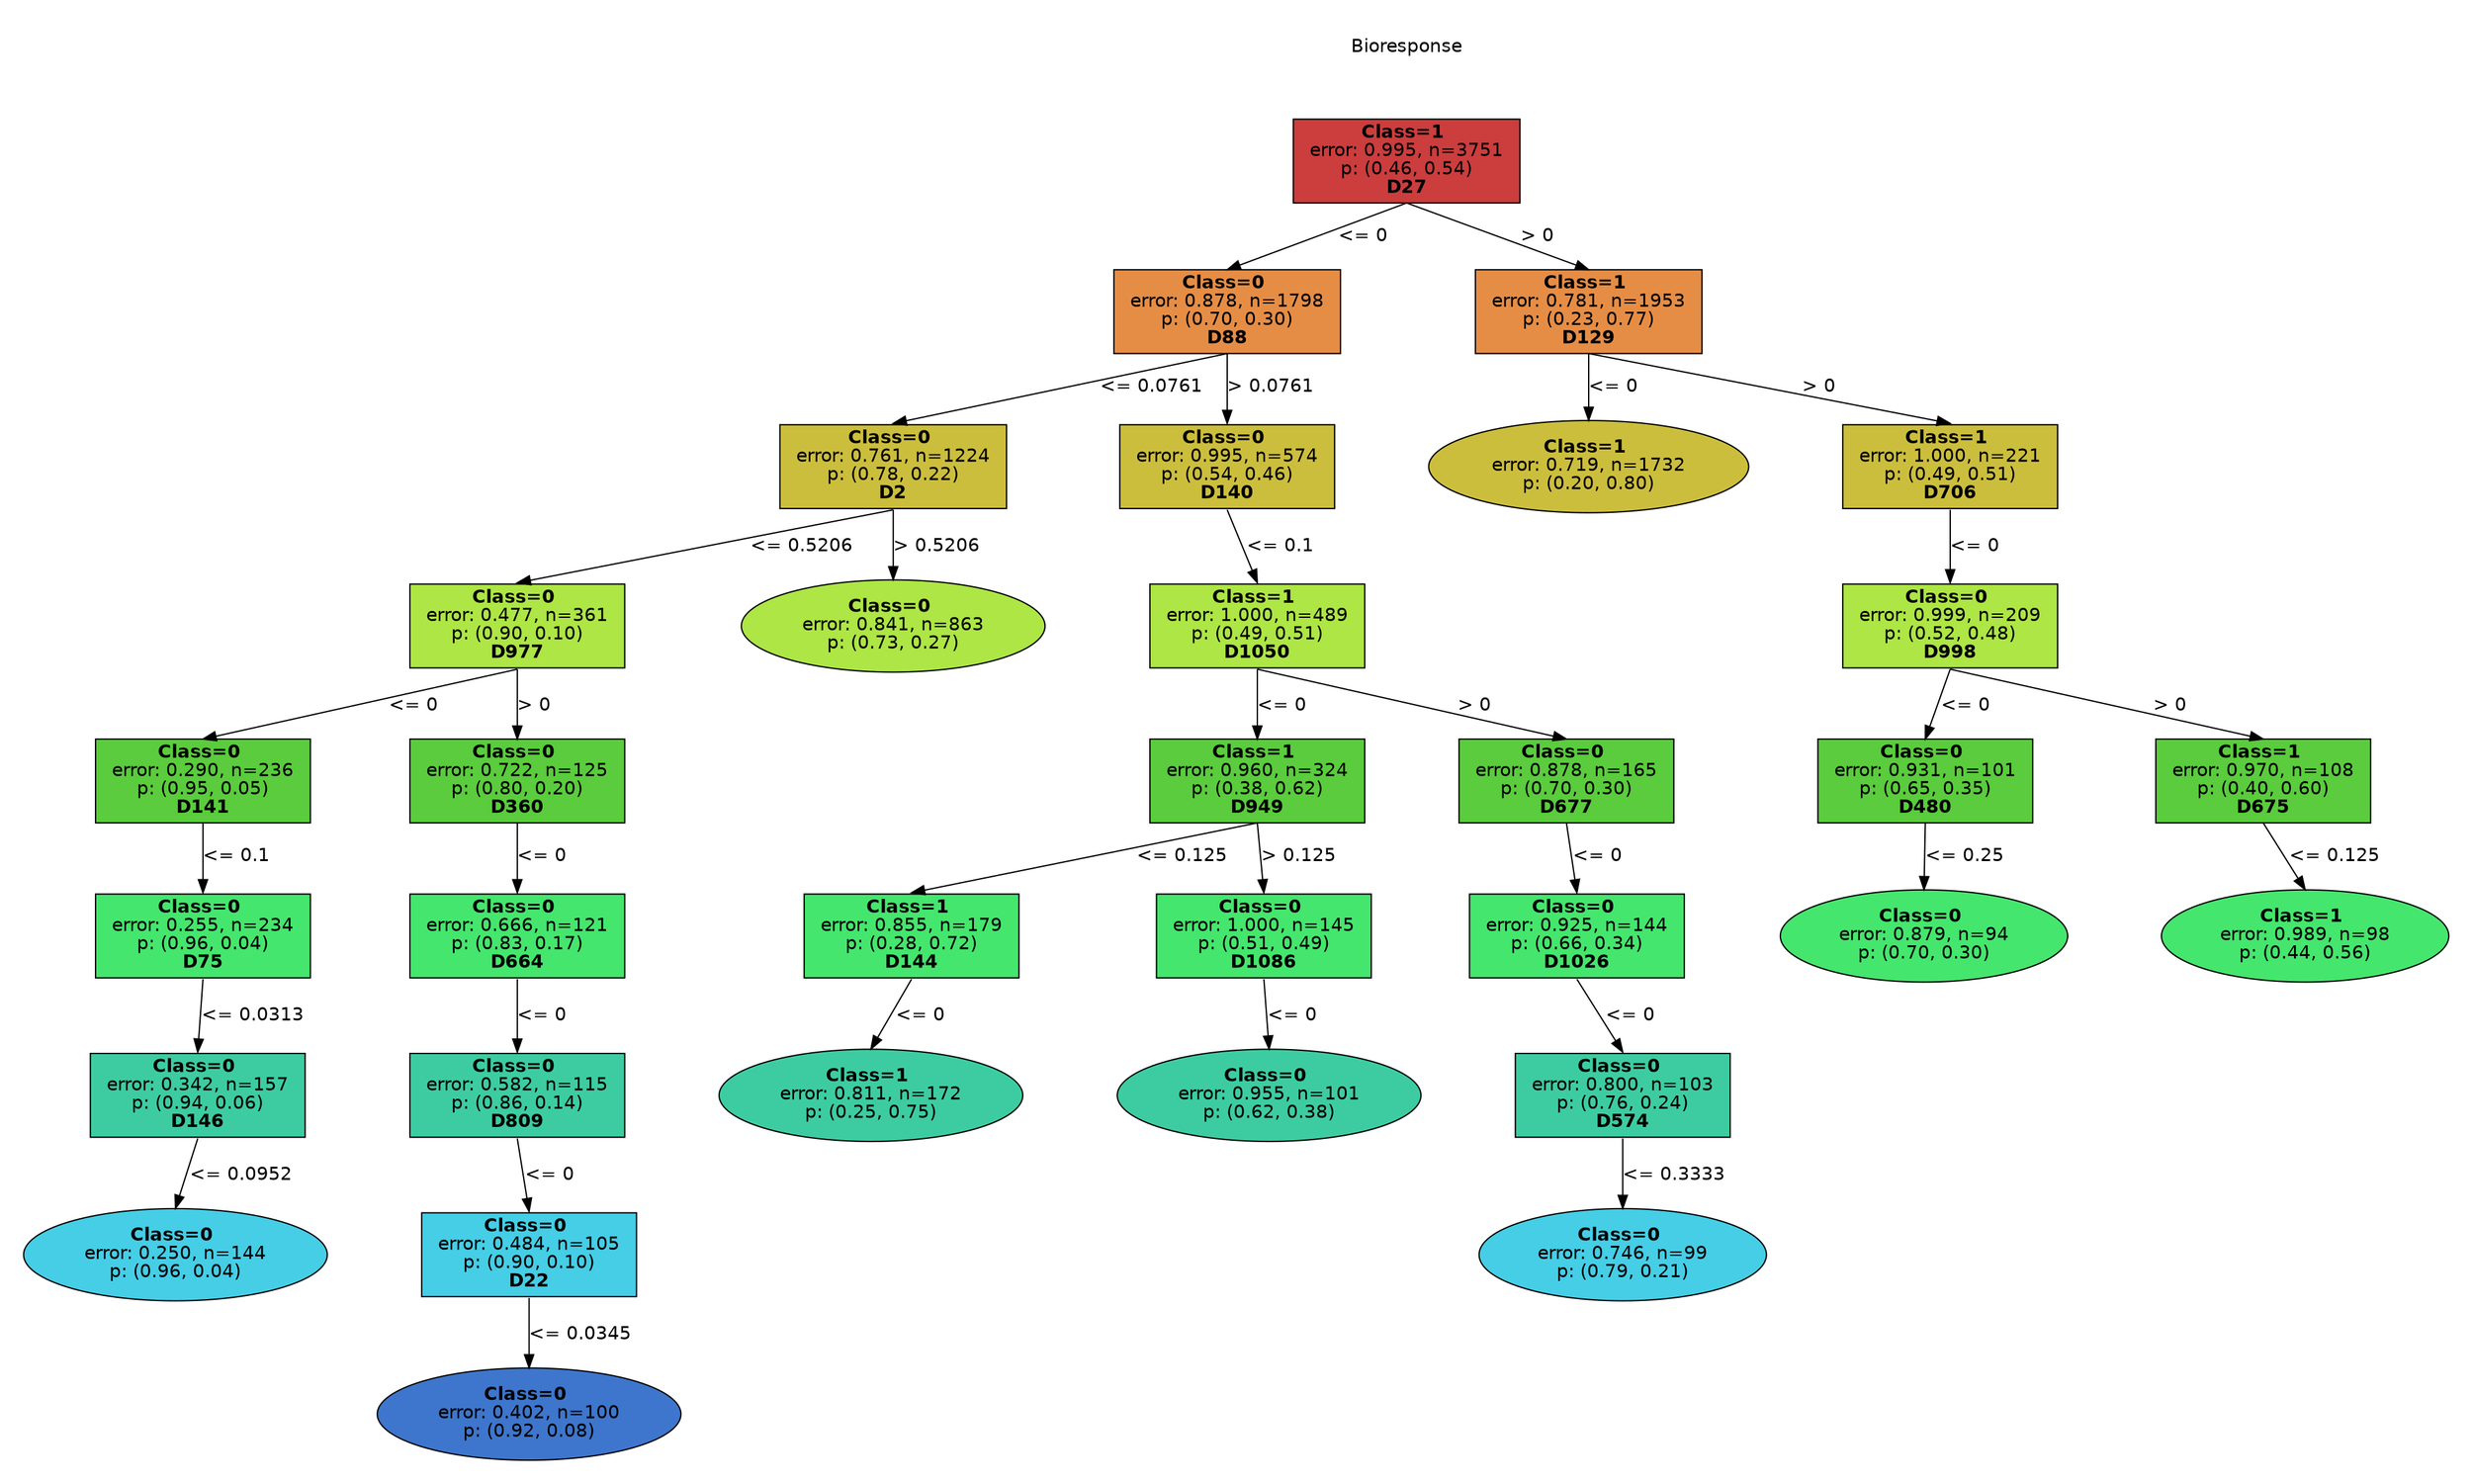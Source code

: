 digraph Tree {
splines=false;
graph [pad=".25", ranksep="0.5", nodesep="1"];
node [shape=rect, style="filled", color="black", fontname="helvetica",fillcolor="white"] ;
edge [fontname="helvetica"] ;
0 [label="Bioresponse", shape=plaintext];
0:s -> 1:n [style=invis];   
1 [label=<<b> Class=1 </b> <br/> error: 0.995, n=3751 <br/> p: (0.46, 0.54) <br/><b>D27</b>>, fillcolor="0.000 0.7 0.800", shape="rect"];
2 [label=<<b> Class=0 </b> <br/> error: 0.878, n=1798 <br/> p: (0.70, 0.30) <br/><b>D88</b>>, fillcolor="0.075 0.7 0.900", shape="rect"];
1:s -> 2:n [label="<= 0"] ;
3 [label=<<b> Class=0 </b> <br/> error: 0.761, n=1224 <br/> p: (0.78, 0.22) <br/><b>D2</b>>, fillcolor="0.150 0.7 0.800", shape="rect"];
2:s -> 3:n [label="<= 0.0761"] ;
4 [label=<<b> Class=0 </b> <br/> error: 0.477, n=361 <br/> p: (0.90, 0.10) <br/><b>D977</b>>, fillcolor="0.225 0.7 0.900", shape="rect"];
3:s -> 4:n [label="<= 0.5206"] ;
5 [label=<<b> Class=0 </b> <br/> error: 0.290, n=236 <br/> p: (0.95, 0.05) <br/><b>D141</b>>, fillcolor="0.300 0.7 0.800", shape="rect"];
4:s -> 5:n [label="<= 0"] ;
6 [label=<<b> Class=0 </b> <br/> error: 0.255, n=234 <br/> p: (0.96, 0.04) <br/><b>D75</b>>, fillcolor="0.375 0.7 0.900", shape="rect"];
5:s -> 6:n [label="<= 0.1"] ;
7 [label=<<b> Class=0 </b> <br/> error: 0.342, n=157 <br/> p: (0.94, 0.06) <br/><b>D146</b>>, fillcolor="0.450 0.7 0.800", shape="rect"];
6:s -> 7:n [label="<= 0.0313"] ;
8 [label=<<b> Class=0 </b> <br/> error: 0.250, n=144 <br/> p: (0.96, 0.04) >, fillcolor="0.525 0.7 0.900", shape="oval"];
7:s -> 8:n [label="<= 0.0952"] ;
9 [label=<<b> Class=0 </b> <br/> error: 0.722, n=125 <br/> p: (0.80, 0.20) <br/><b>D360</b>>, fillcolor="0.300 0.7 0.800", shape="rect"];
4:s -> 9:n [label="> 0"] ;
10 [label=<<b> Class=0 </b> <br/> error: 0.666, n=121 <br/> p: (0.83, 0.17) <br/><b>D664</b>>, fillcolor="0.375 0.7 0.900", shape="rect"];
9:s -> 10:n [label="<= 0"] ;
11 [label=<<b> Class=0 </b> <br/> error: 0.582, n=115 <br/> p: (0.86, 0.14) <br/><b>D809</b>>, fillcolor="0.450 0.7 0.800", shape="rect"];
10:s -> 11:n [label="<= 0"] ;
12 [label=<<b> Class=0 </b> <br/> error: 0.484, n=105 <br/> p: (0.90, 0.10) <br/><b>D22</b>>, fillcolor="0.525 0.7 0.900", shape="rect"];
11:s -> 12:n [label="<= 0"] ;
13 [label=<<b> Class=0 </b> <br/> error: 0.402, n=100 <br/> p: (0.92, 0.08) >, fillcolor="0.600 0.7 0.800", shape="oval"];
12:s -> 13:n [label="<= 0.0345"] ;
14 [label=<<b> Class=0 </b> <br/> error: 0.841, n=863 <br/> p: (0.73, 0.27) >, fillcolor="0.225 0.7 0.900", shape="oval"];
3:s -> 14:n [label="> 0.5206"] ;
15 [label=<<b> Class=0 </b> <br/> error: 0.995, n=574 <br/> p: (0.54, 0.46) <br/><b>D140</b>>, fillcolor="0.150 0.7 0.800", shape="rect"];
2:s -> 15:n [label="> 0.0761"] ;
16 [label=<<b> Class=1 </b> <br/> error: 1.000, n=489 <br/> p: (0.49, 0.51) <br/><b>D1050</b>>, fillcolor="0.225 0.7 0.900", shape="rect"];
15:s -> 16:n [label="<= 0.1"] ;
17 [label=<<b> Class=1 </b> <br/> error: 0.960, n=324 <br/> p: (0.38, 0.62) <br/><b>D949</b>>, fillcolor="0.300 0.7 0.800", shape="rect"];
16:s -> 17:n [label="<= 0"] ;
18 [label=<<b> Class=1 </b> <br/> error: 0.855, n=179 <br/> p: (0.28, 0.72) <br/><b>D144</b>>, fillcolor="0.375 0.7 0.900", shape="rect"];
17:s -> 18:n [label="<= 0.125"] ;
19 [label=<<b> Class=1 </b> <br/> error: 0.811, n=172 <br/> p: (0.25, 0.75) >, fillcolor="0.450 0.7 0.800", shape="oval"];
18:s -> 19:n [label="<= 0"] ;
20 [label=<<b> Class=0 </b> <br/> error: 1.000, n=145 <br/> p: (0.51, 0.49) <br/><b>D1086</b>>, fillcolor="0.375 0.7 0.900", shape="rect"];
17:s -> 20:n [label="> 0.125"] ;
21 [label=<<b> Class=0 </b> <br/> error: 0.955, n=101 <br/> p: (0.62, 0.38) >, fillcolor="0.450 0.7 0.800", shape="oval"];
20:s -> 21:n [label="<= 0"] ;
22 [label=<<b> Class=0 </b> <br/> error: 0.878, n=165 <br/> p: (0.70, 0.30) <br/><b>D677</b>>, fillcolor="0.300 0.7 0.800", shape="rect"];
16:s -> 22:n [label="> 0"] ;
23 [label=<<b> Class=0 </b> <br/> error: 0.925, n=144 <br/> p: (0.66, 0.34) <br/><b>D1026</b>>, fillcolor="0.375 0.7 0.900", shape="rect"];
22:s -> 23:n [label="<= 0"] ;
24 [label=<<b> Class=0 </b> <br/> error: 0.800, n=103 <br/> p: (0.76, 0.24) <br/><b>D574</b>>, fillcolor="0.450 0.7 0.800", shape="rect"];
23:s -> 24:n [label="<= 0"] ;
25 [label=<<b> Class=0 </b> <br/> error: 0.746, n=99 <br/> p: (0.79, 0.21) >, fillcolor="0.525 0.7 0.900", shape="oval"];
24:s -> 25:n [label="<= 0.3333"] ;
26 [label=<<b> Class=1 </b> <br/> error: 0.781, n=1953 <br/> p: (0.23, 0.77) <br/><b>D129</b>>, fillcolor="0.075 0.7 0.900", shape="rect"];
1:s -> 26:n [label="> 0"] ;
27 [label=<<b> Class=1 </b> <br/> error: 0.719, n=1732 <br/> p: (0.20, 0.80) >, fillcolor="0.150 0.7 0.800", shape="oval"];
26:s -> 27:n [label="<= 0"] ;
28 [label=<<b> Class=1 </b> <br/> error: 1.000, n=221 <br/> p: (0.49, 0.51) <br/><b>D706</b>>, fillcolor="0.150 0.7 0.800", shape="rect"];
26:s -> 28:n [label="> 0"] ;
29 [label=<<b> Class=0 </b> <br/> error: 0.999, n=209 <br/> p: (0.52, 0.48) <br/><b>D998</b>>, fillcolor="0.225 0.7 0.900", shape="rect"];
28:s -> 29:n [label="<= 0"] ;
30 [label=<<b> Class=0 </b> <br/> error: 0.931, n=101 <br/> p: (0.65, 0.35) <br/><b>D480</b>>, fillcolor="0.300 0.7 0.800", shape="rect"];
29:s -> 30:n [label="<= 0"] ;
31 [label=<<b> Class=0 </b> <br/> error: 0.879, n=94 <br/> p: (0.70, 0.30) >, fillcolor="0.375 0.7 0.900", shape="oval"];
30:s -> 31:n [label="<= 0.25"] ;
32 [label=<<b> Class=1 </b> <br/> error: 0.970, n=108 <br/> p: (0.40, 0.60) <br/><b>D675</b>>, fillcolor="0.300 0.7 0.800", shape="rect"];
29:s -> 32:n [label="> 0"] ;
33 [label=<<b> Class=1 </b> <br/> error: 0.989, n=98 <br/> p: (0.44, 0.56) >, fillcolor="0.375 0.7 0.900", shape="oval"];
32:s -> 33:n [label="<= 0.125"] ;

}